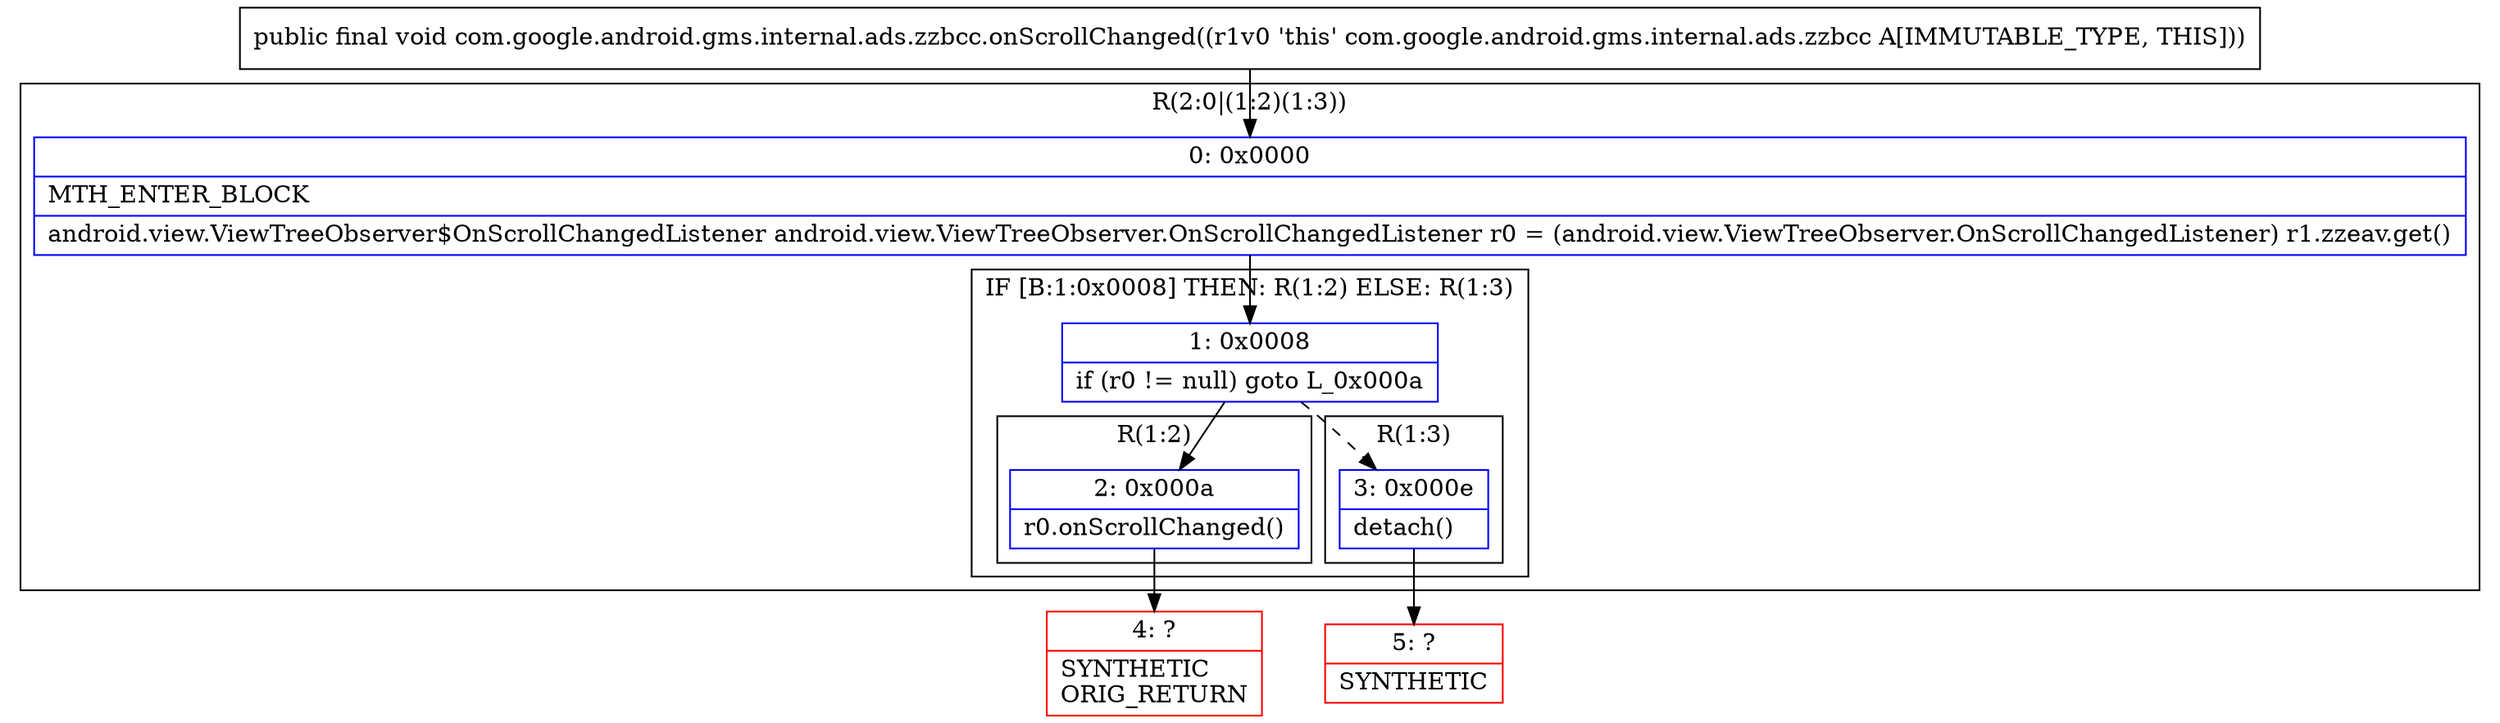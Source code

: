 digraph "CFG forcom.google.android.gms.internal.ads.zzbcc.onScrollChanged()V" {
subgraph cluster_Region_2054698791 {
label = "R(2:0|(1:2)(1:3))";
node [shape=record,color=blue];
Node_0 [shape=record,label="{0\:\ 0x0000|MTH_ENTER_BLOCK\l|android.view.ViewTreeObserver$OnScrollChangedListener android.view.ViewTreeObserver.OnScrollChangedListener r0 = (android.view.ViewTreeObserver.OnScrollChangedListener) r1.zzeav.get()\l}"];
subgraph cluster_IfRegion_185341934 {
label = "IF [B:1:0x0008] THEN: R(1:2) ELSE: R(1:3)";
node [shape=record,color=blue];
Node_1 [shape=record,label="{1\:\ 0x0008|if (r0 != null) goto L_0x000a\l}"];
subgraph cluster_Region_1101812034 {
label = "R(1:2)";
node [shape=record,color=blue];
Node_2 [shape=record,label="{2\:\ 0x000a|r0.onScrollChanged()\l}"];
}
subgraph cluster_Region_1426223353 {
label = "R(1:3)";
node [shape=record,color=blue];
Node_3 [shape=record,label="{3\:\ 0x000e|detach()\l}"];
}
}
}
Node_4 [shape=record,color=red,label="{4\:\ ?|SYNTHETIC\lORIG_RETURN\l}"];
Node_5 [shape=record,color=red,label="{5\:\ ?|SYNTHETIC\l}"];
MethodNode[shape=record,label="{public final void com.google.android.gms.internal.ads.zzbcc.onScrollChanged((r1v0 'this' com.google.android.gms.internal.ads.zzbcc A[IMMUTABLE_TYPE, THIS])) }"];
MethodNode -> Node_0;
Node_0 -> Node_1;
Node_1 -> Node_2;
Node_1 -> Node_3[style=dashed];
Node_2 -> Node_4;
Node_3 -> Node_5;
}

